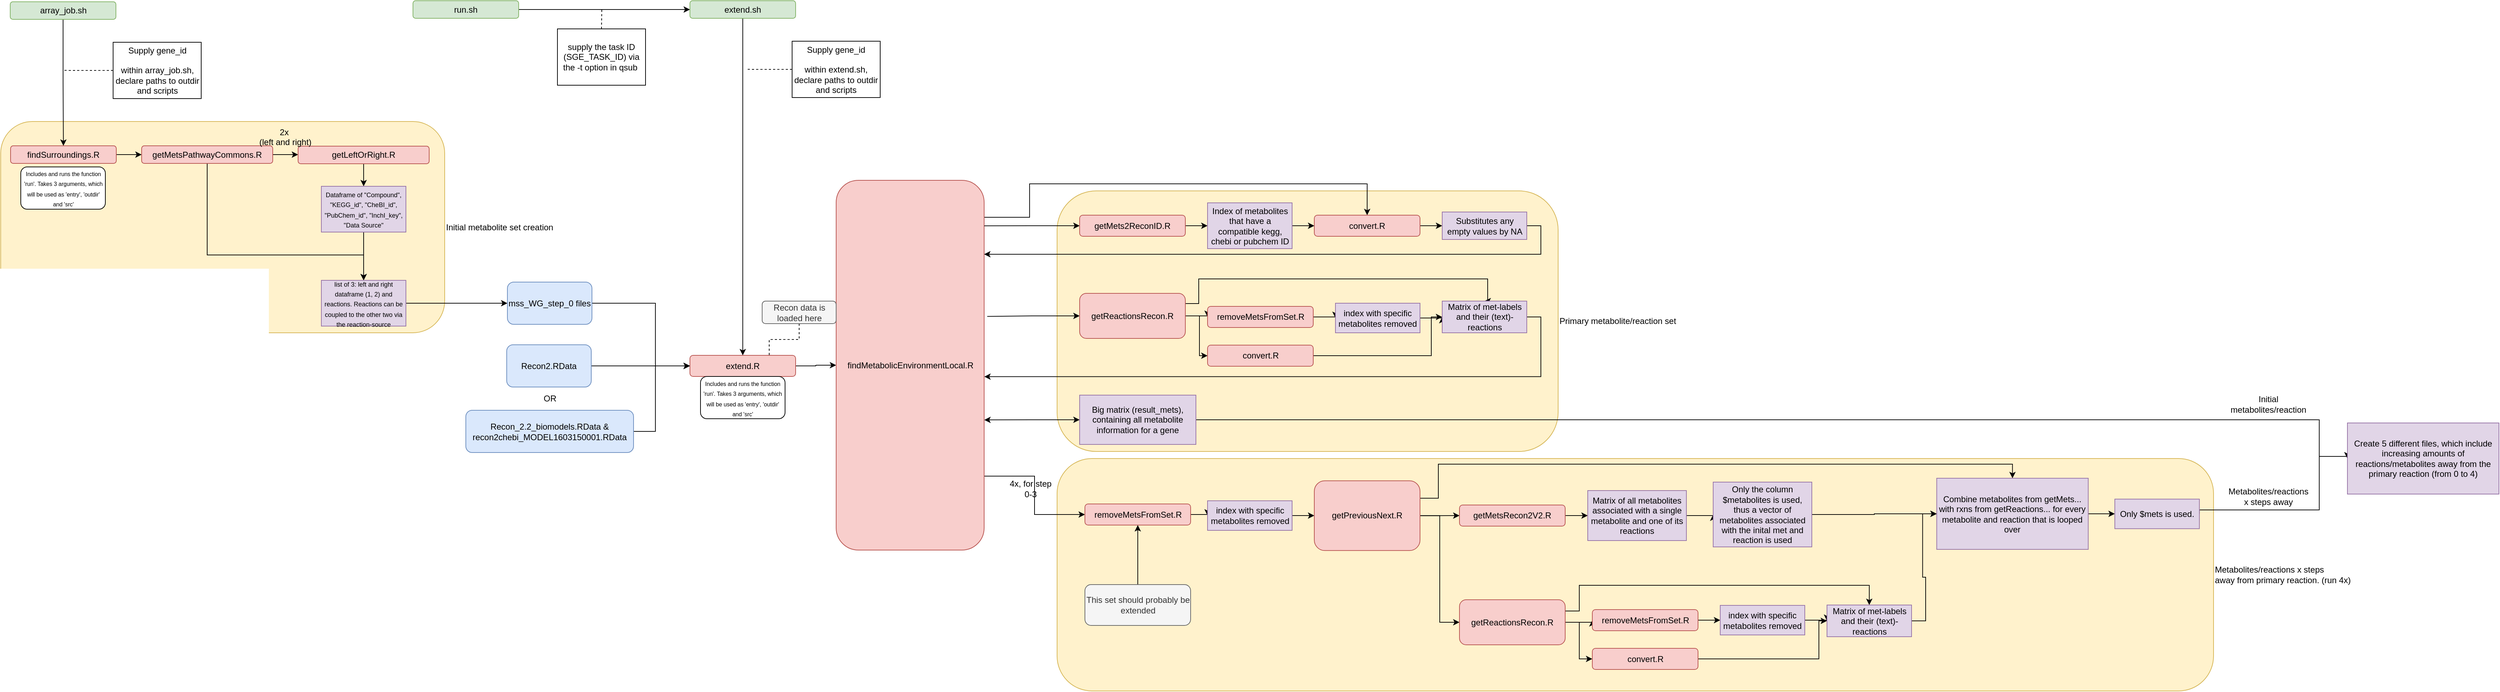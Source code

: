 <mxfile version="10.6.8" type="trello"><diagram id="IaRDJF1yj3RRMNd1Xtf_" name="Page-1"><mxGraphModel dx="284" dy="1691" grid="1" gridSize="10" guides="1" tooltips="1" connect="1" arrows="1" fold="1" page="1" pageScale="1" pageWidth="850" pageHeight="1100" math="0" shadow="0"><root><mxCell id="0"/><mxCell id="1" parent="0"/><mxCell id="CDLmoOdrT72FkZ5Ej5L1-101" value="Initial metabolite set creation" style="rounded=1;whiteSpace=wrap;html=1;fillColor=#fff2cc;strokeColor=#d6b656;align=left;labelPosition=right;verticalLabelPosition=middle;verticalAlign=middle;" parent="1" vertex="1"><mxGeometry x="1070" y="-908.5" width="630" height="300" as="geometry"/></mxCell><mxCell id="CDLmoOdrT72FkZ5Ej5L1-1" value="Metabolites/reactions x steps&amp;nbsp;&lt;br&gt;away from primary reaction. (run 4x)&lt;br&gt;" style="rounded=1;whiteSpace=wrap;html=1;fillColor=#fff2cc;strokeColor=#d6b656;align=left;labelPosition=right;verticalLabelPosition=middle;verticalAlign=middle;" parent="1" vertex="1"><mxGeometry x="2569" y="-430" width="1641" height="330" as="geometry"/></mxCell><mxCell id="CDLmoOdrT72FkZ5Ej5L1-2" value="Primary metabolite/reaction set" style="rounded=1;whiteSpace=wrap;html=1;fillColor=#fff2cc;strokeColor=#d6b656;align=left;labelPosition=right;verticalLabelPosition=middle;verticalAlign=middle;" parent="1" vertex="1"><mxGeometry x="2569" y="-810" width="711" height="370" as="geometry"/></mxCell><mxCell id="CDLmoOdrT72FkZ5Ej5L1-3" style="edgeStyle=orthogonalEdgeStyle;rounded=0;orthogonalLoop=1;jettySize=auto;html=1;exitX=1;exitY=0.5;exitDx=0;exitDy=0;entryX=0;entryY=0.5;entryDx=0;entryDy=0;startArrow=none;startFill=0;endArrow=classic;endFill=1;" parent="1" source="CDLmoOdrT72FkZ5Ej5L1-4" target="CDLmoOdrT72FkZ5Ej5L1-9" edge="1"><mxGeometry relative="1" as="geometry"/></mxCell><mxCell id="CDLmoOdrT72FkZ5Ej5L1-4" value="extend.R&lt;br&gt;" style="rounded=1;whiteSpace=wrap;html=1;fillColor=#f8cecc;strokeColor=#b85450;" parent="1" vertex="1"><mxGeometry x="2048" y="-576.5" width="150" height="30" as="geometry"/></mxCell><mxCell id="CDLmoOdrT72FkZ5Ej5L1-5" style="edgeStyle=orthogonalEdgeStyle;rounded=0;orthogonalLoop=1;jettySize=auto;html=1;exitX=1;exitY=0.5;exitDx=0;exitDy=0;entryX=0;entryY=0.5;entryDx=0;entryDy=0;startArrow=none;startFill=0;endArrow=classic;endFill=1;" parent="1" source="CDLmoOdrT72FkZ5Ej5L1-6" target="CDLmoOdrT72FkZ5Ej5L1-4" edge="1"><mxGeometry relative="1" as="geometry"><Array as="points"><mxPoint x="1999" y="-650"/><mxPoint x="1999" y="-561"/></Array></mxGeometry></mxCell><mxCell id="CDLmoOdrT72FkZ5Ej5L1-6" value="mss_WG_step_0 files" style="rounded=1;whiteSpace=wrap;html=1;fillColor=#dae8fc;strokeColor=#6c8ebf;" parent="1" vertex="1"><mxGeometry x="1789" y="-680.5" width="120" height="60" as="geometry"/></mxCell><mxCell id="CDLmoOdrT72FkZ5Ej5L1-7" style="edgeStyle=orthogonalEdgeStyle;rounded=0;orthogonalLoop=1;jettySize=auto;html=1;exitX=1;exitY=0.8;exitDx=0;exitDy=0;entryX=0;entryY=0.5;entryDx=0;entryDy=0;startArrow=none;startFill=0;endArrow=classic;endFill=1;" parent="1" source="CDLmoOdrT72FkZ5Ej5L1-9" target="CDLmoOdrT72FkZ5Ej5L1-44" edge="1"><mxGeometry relative="1" as="geometry"/></mxCell><mxCell id="CDLmoOdrT72FkZ5Ej5L1-8" style="edgeStyle=orthogonalEdgeStyle;rounded=0;orthogonalLoop=1;jettySize=auto;html=1;exitX=1;exitY=0.1;exitDx=0;exitDy=0;entryX=0.5;entryY=0;entryDx=0;entryDy=0;startArrow=none;startFill=0;endArrow=classic;endFill=1;" parent="1" source="CDLmoOdrT72FkZ5Ej5L1-9" target="CDLmoOdrT72FkZ5Ej5L1-17" edge="1"><mxGeometry relative="1" as="geometry"><Array as="points"><mxPoint x="2530" y="-773"/><mxPoint x="2530" y="-820"/><mxPoint x="3009" y="-820"/></Array></mxGeometry></mxCell><mxCell id="CDLmoOdrT72FkZ5Ej5L1-9" value="findMetabolicEnvironmentLocal.R&lt;br&gt;" style="rounded=1;whiteSpace=wrap;html=1;fillColor=#f8cecc;strokeColor=#b85450;points=[[0.25,0],[0.5,0],[0.75,0],[0,0.25],[0,0.5],[0,0.75],[0.25,1],[0.5,1],[0.75,1],[1,0.1],[1,0.2],[1,0.3],[1,0.4],[1,0.5],[1,0.6],[1,0.7],[1,0.8],[1,0.9]]" parent="1" vertex="1"><mxGeometry x="2255.5" y="-825" width="210" height="525" as="geometry"/></mxCell><mxCell id="CDLmoOdrT72FkZ5Ej5L1-10" value="&lt;font style=&quot;font-size: 8px&quot;&gt;Includes and runs the function 'run'. Takes 3 arguments, which will be used as 'entry', 'outdir' and 'src'&lt;/font&gt;" style="rounded=1;whiteSpace=wrap;html=1;" parent="1" vertex="1"><mxGeometry x="2063" y="-546.5" width="120" height="60" as="geometry"/></mxCell><mxCell id="CDLmoOdrT72FkZ5Ej5L1-11" style="edgeStyle=orthogonalEdgeStyle;rounded=0;orthogonalLoop=1;jettySize=auto;html=1;exitX=1;exitY=0.5;exitDx=0;exitDy=0;entryX=0;entryY=0.5;entryDx=0;entryDy=0;startArrow=none;startFill=0;endArrow=classic;endFill=1;" parent="1" source="CDLmoOdrT72FkZ5Ej5L1-12" target="CDLmoOdrT72FkZ5Ej5L1-4" edge="1"><mxGeometry relative="1" as="geometry"/></mxCell><mxCell id="CDLmoOdrT72FkZ5Ej5L1-12" value="Recon2.RData" style="rounded=1;whiteSpace=wrap;html=1;fillColor=#dae8fc;strokeColor=#6c8ebf;" parent="1" vertex="1"><mxGeometry x="1788" y="-591.5" width="120" height="60" as="geometry"/></mxCell><mxCell id="CDLmoOdrT72FkZ5Ej5L1-13" style="edgeStyle=orthogonalEdgeStyle;rounded=0;orthogonalLoop=1;jettySize=auto;html=1;exitX=1;exitY=0.5;exitDx=0;exitDy=0;entryX=0;entryY=0.5;entryDx=0;entryDy=0;startArrow=none;startFill=0;endArrow=classic;endFill=1;" parent="1" source="CDLmoOdrT72FkZ5Ej5L1-14" target="CDLmoOdrT72FkZ5Ej5L1-4" edge="1"><mxGeometry relative="1" as="geometry"><Array as="points"><mxPoint x="1999" y="-468"/><mxPoint x="1999" y="-561"/></Array></mxGeometry></mxCell><mxCell id="CDLmoOdrT72FkZ5Ej5L1-14" value="Recon_2.2_biomodels.RData &amp;amp; recon2chebi_MODEL1603150001.RData" style="rounded=1;whiteSpace=wrap;html=1;fillColor=#dae8fc;strokeColor=#6c8ebf;" parent="1" vertex="1"><mxGeometry x="1730" y="-498.5" width="238" height="60" as="geometry"/></mxCell><mxCell id="CDLmoOdrT72FkZ5Ej5L1-15" value="OR" style="text;html=1;resizable=0;points=[];autosize=1;align=center;verticalAlign=top;spacingTop=-4;" parent="1" vertex="1"><mxGeometry x="1834" y="-525" width="30" height="20" as="geometry"/></mxCell><mxCell id="CDLmoOdrT72FkZ5Ej5L1-16" style="edgeStyle=orthogonalEdgeStyle;rounded=0;orthogonalLoop=1;jettySize=auto;html=1;exitX=1;exitY=0.5;exitDx=0;exitDy=0;entryX=0;entryY=0.5;entryDx=0;entryDy=0;startArrow=none;startFill=0;endArrow=classic;endFill=1;" parent="1" source="CDLmoOdrT72FkZ5Ej5L1-17" target="CDLmoOdrT72FkZ5Ej5L1-35" edge="1"><mxGeometry relative="1" as="geometry"/></mxCell><mxCell id="CDLmoOdrT72FkZ5Ej5L1-17" value="convert.R&lt;br&gt;" style="rounded=1;whiteSpace=wrap;html=1;fillColor=#f8cecc;strokeColor=#b85450;" parent="1" vertex="1"><mxGeometry x="2934" y="-775.5" width="150" height="30" as="geometry"/></mxCell><mxCell id="CDLmoOdrT72FkZ5Ej5L1-18" style="edgeStyle=orthogonalEdgeStyle;rounded=0;orthogonalLoop=1;jettySize=auto;html=1;exitX=1;exitY=0.5;exitDx=0;exitDy=0;entryX=0;entryY=0.5;entryDx=0;entryDy=0;" parent="1" source="CDLmoOdrT72FkZ5Ej5L1-20" target="CDLmoOdrT72FkZ5Ej5L1-33" edge="1"><mxGeometry relative="1" as="geometry"/></mxCell><mxCell id="CDLmoOdrT72FkZ5Ej5L1-19" style="edgeStyle=orthogonalEdgeStyle;rounded=0;orthogonalLoop=1;jettySize=auto;html=1;exitX=0;exitY=0.5;exitDx=0;exitDy=0;entryX=1.001;entryY=0.123;entryDx=0;entryDy=0;entryPerimeter=0;startArrow=classic;startFill=1;endArrow=none;endFill=0;" parent="1" source="CDLmoOdrT72FkZ5Ej5L1-20" target="CDLmoOdrT72FkZ5Ej5L1-9" edge="1"><mxGeometry relative="1" as="geometry"/></mxCell><mxCell id="CDLmoOdrT72FkZ5Ej5L1-20" value="&lt;span&gt;getMets2ReconID.R&lt;/span&gt;&lt;br&gt;" style="rounded=1;whiteSpace=wrap;html=1;fillColor=#f8cecc;strokeColor=#b85450;" parent="1" vertex="1"><mxGeometry x="2601" y="-775.5" width="150" height="30" as="geometry"/></mxCell><mxCell id="CDLmoOdrT72FkZ5Ej5L1-21" style="edgeStyle=orthogonalEdgeStyle;rounded=0;orthogonalLoop=1;jettySize=auto;html=1;exitX=0;exitY=0.5;exitDx=0;exitDy=0;entryX=1.021;entryY=0.368;entryDx=0;entryDy=0;entryPerimeter=0;startArrow=classic;startFill=1;endArrow=none;endFill=0;" parent="1" source="CDLmoOdrT72FkZ5Ej5L1-25" target="CDLmoOdrT72FkZ5Ej5L1-9" edge="1"><mxGeometry relative="1" as="geometry"/></mxCell><mxCell id="CDLmoOdrT72FkZ5Ej5L1-22" style="edgeStyle=orthogonalEdgeStyle;rounded=0;orthogonalLoop=1;jettySize=auto;html=1;exitX=1;exitY=0.5;exitDx=0;exitDy=0;entryX=0;entryY=0.5;entryDx=0;entryDy=0;startArrow=none;startFill=0;endArrow=classic;endFill=1;" parent="1" source="CDLmoOdrT72FkZ5Ej5L1-25" target="CDLmoOdrT72FkZ5Ej5L1-29" edge="1"><mxGeometry relative="1" as="geometry"/></mxCell><mxCell id="CDLmoOdrT72FkZ5Ej5L1-24" style="edgeStyle=orthogonalEdgeStyle;rounded=0;orthogonalLoop=1;jettySize=auto;html=1;exitX=1;exitY=0.25;exitDx=0;exitDy=0;entryX=0.5;entryY=0;entryDx=0;entryDy=0;startArrow=none;startFill=0;endArrow=classic;endFill=1;" parent="1" source="CDLmoOdrT72FkZ5Ej5L1-25" target="CDLmoOdrT72FkZ5Ej5L1-39" edge="1"><mxGeometry relative="1" as="geometry"><Array as="points"><mxPoint x="2751" y="-650"/><mxPoint x="2770" y="-650"/><mxPoint x="2770" y="-685"/><mxPoint x="3180" y="-685"/><mxPoint x="3180" y="-654"/></Array></mxGeometry></mxCell><mxCell id="dNiNfRR6tnX2O532-NWA-3" style="edgeStyle=orthogonalEdgeStyle;rounded=0;orthogonalLoop=1;jettySize=auto;html=1;exitX=1;exitY=0.5;exitDx=0;exitDy=0;entryX=0;entryY=0.5;entryDx=0;entryDy=0;" parent="1" source="CDLmoOdrT72FkZ5Ej5L1-25" target="CDLmoOdrT72FkZ5Ej5L1-37" edge="1"><mxGeometry relative="1" as="geometry"><Array as="points"><mxPoint x="2771" y="-632"/><mxPoint x="2771" y="-576"/></Array></mxGeometry></mxCell><mxCell id="CDLmoOdrT72FkZ5Ej5L1-25" value="&lt;span&gt;getReactionsRecon.R&lt;/span&gt;&lt;br&gt;" style="rounded=1;whiteSpace=wrap;html=1;fillColor=#f8cecc;strokeColor=#b85450;" parent="1" vertex="1"><mxGeometry x="2601" y="-664.5" width="150" height="64" as="geometry"/></mxCell><mxCell id="pwnVpcFaouO5xUzqB3ty-6" style="edgeStyle=orthogonalEdgeStyle;rounded=0;orthogonalLoop=1;jettySize=auto;html=1;exitX=0.5;exitY=1;exitDx=0;exitDy=0;entryX=0.75;entryY=0;entryDx=0;entryDy=0;dashed=1;endArrow=none;endFill=0;" parent="1" source="CDLmoOdrT72FkZ5Ej5L1-27" target="CDLmoOdrT72FkZ5Ej5L1-4" edge="1"><mxGeometry relative="1" as="geometry"/></mxCell><mxCell id="CDLmoOdrT72FkZ5Ej5L1-27" value="Recon data is loaded here" style="rounded=1;whiteSpace=wrap;html=1;fillColor=#f5f5f5;strokeColor=#666666;fontColor=#333333;" parent="1" vertex="1"><mxGeometry x="2150.5" y="-653.5" width="105" height="32" as="geometry"/></mxCell><mxCell id="CDLmoOdrT72FkZ5Ej5L1-28" style="edgeStyle=orthogonalEdgeStyle;rounded=0;orthogonalLoop=1;jettySize=auto;html=1;exitX=1;exitY=0.5;exitDx=0;exitDy=0;entryX=0;entryY=0.5;entryDx=0;entryDy=0;endArrow=classic;endFill=1;" parent="1" source="CDLmoOdrT72FkZ5Ej5L1-29" target="CDLmoOdrT72FkZ5Ej5L1-31" edge="1"><mxGeometry relative="1" as="geometry"/></mxCell><mxCell id="CDLmoOdrT72FkZ5Ej5L1-29" value="removeMetsFromSet.R&lt;br&gt;" style="rounded=1;whiteSpace=wrap;html=1;fillColor=#f8cecc;strokeColor=#b85450;" parent="1" vertex="1"><mxGeometry x="2782.5" y="-646" width="150" height="30" as="geometry"/></mxCell><mxCell id="CDLmoOdrT72FkZ5Ej5L1-30" style="edgeStyle=orthogonalEdgeStyle;rounded=0;orthogonalLoop=1;jettySize=auto;html=1;exitX=1;exitY=0.5;exitDx=0;exitDy=0;entryX=0;entryY=0.5;entryDx=0;entryDy=0;startArrow=none;startFill=0;endArrow=classic;endFill=1;" parent="1" source="CDLmoOdrT72FkZ5Ej5L1-31" target="CDLmoOdrT72FkZ5Ej5L1-39" edge="1"><mxGeometry relative="1" as="geometry"/></mxCell><mxCell id="CDLmoOdrT72FkZ5Ej5L1-31" value="index with specific metabolites removed" style="rounded=0;whiteSpace=wrap;html=1;fillColor=#e1d5e7;strokeColor=#9673a6;" parent="1" vertex="1"><mxGeometry x="2964" y="-650.5" width="120" height="42" as="geometry"/></mxCell><mxCell id="CDLmoOdrT72FkZ5Ej5L1-32" style="edgeStyle=orthogonalEdgeStyle;rounded=0;orthogonalLoop=1;jettySize=auto;html=1;exitX=1;exitY=0.5;exitDx=0;exitDy=0;entryX=0;entryY=0.5;entryDx=0;entryDy=0;" parent="1" source="CDLmoOdrT72FkZ5Ej5L1-33" target="CDLmoOdrT72FkZ5Ej5L1-17" edge="1"><mxGeometry relative="1" as="geometry"/></mxCell><mxCell id="CDLmoOdrT72FkZ5Ej5L1-33" value="Index of metabolites that have a compatible kegg, chebi or pubchem ID" style="rounded=0;whiteSpace=wrap;html=1;fillColor=#e1d5e7;strokeColor=#9673a6;" parent="1" vertex="1"><mxGeometry x="2782.5" y="-793" width="120" height="65" as="geometry"/></mxCell><mxCell id="CDLmoOdrT72FkZ5Ej5L1-34" style="edgeStyle=orthogonalEdgeStyle;rounded=0;orthogonalLoop=1;jettySize=auto;html=1;exitX=1;exitY=0.5;exitDx=0;exitDy=0;entryX=1;entryY=0.2;entryDx=0;entryDy=0;startArrow=none;startFill=0;endArrow=classic;endFill=1;" parent="1" source="CDLmoOdrT72FkZ5Ej5L1-35" target="CDLmoOdrT72FkZ5Ej5L1-9" edge="1"><mxGeometry relative="1" as="geometry"/></mxCell><mxCell id="CDLmoOdrT72FkZ5Ej5L1-35" value="Substitutes any empty values by NA" style="rounded=0;whiteSpace=wrap;html=1;fillColor=#e1d5e7;strokeColor=#9673a6;" parent="1" vertex="1"><mxGeometry x="3115.5" y="-780" width="120" height="39" as="geometry"/></mxCell><mxCell id="CDLmoOdrT72FkZ5Ej5L1-36" style="edgeStyle=orthogonalEdgeStyle;rounded=0;orthogonalLoop=1;jettySize=auto;html=1;exitX=1;exitY=0.5;exitDx=0;exitDy=0;entryX=0;entryY=0.5;entryDx=0;entryDy=0;startArrow=none;startFill=0;endArrow=classic;endFill=1;" parent="1" source="CDLmoOdrT72FkZ5Ej5L1-37" target="CDLmoOdrT72FkZ5Ej5L1-39" edge="1"><mxGeometry relative="1" as="geometry"><Array as="points"><mxPoint x="3100" y="-576"/><mxPoint x="3100" y="-631"/></Array></mxGeometry></mxCell><mxCell id="CDLmoOdrT72FkZ5Ej5L1-37" value="convert.R&lt;br&gt;" style="rounded=1;whiteSpace=wrap;html=1;fillColor=#f8cecc;strokeColor=#b85450;" parent="1" vertex="1"><mxGeometry x="2782.5" y="-591" width="150" height="30" as="geometry"/></mxCell><mxCell id="CDLmoOdrT72FkZ5Ej5L1-38" style="edgeStyle=orthogonalEdgeStyle;rounded=0;orthogonalLoop=1;jettySize=auto;html=1;exitX=1;exitY=0.5;exitDx=0;exitDy=0;entryX=1.001;entryY=0.531;entryDx=0;entryDy=0;entryPerimeter=0;startArrow=none;startFill=0;endArrow=classic;endFill=1;" parent="1" source="CDLmoOdrT72FkZ5Ej5L1-39" target="CDLmoOdrT72FkZ5Ej5L1-9" edge="1"><mxGeometry relative="1" as="geometry"/></mxCell><mxCell id="CDLmoOdrT72FkZ5Ej5L1-39" value="Matrix of met-labels and their (text)-reactions&lt;br&gt;" style="rounded=0;whiteSpace=wrap;html=1;fillColor=#e1d5e7;strokeColor=#9673a6;" parent="1" vertex="1"><mxGeometry x="3115.5" y="-653.5" width="120" height="45" as="geometry"/></mxCell><mxCell id="CDLmoOdrT72FkZ5Ej5L1-40" style="edgeStyle=orthogonalEdgeStyle;rounded=0;orthogonalLoop=1;jettySize=auto;html=1;exitX=0;exitY=0.5;exitDx=0;exitDy=0;entryX=1.001;entryY=0.648;entryDx=0;entryDy=0;entryPerimeter=0;startArrow=classic;startFill=1;endArrow=classic;endFill=1;" parent="1" source="CDLmoOdrT72FkZ5Ej5L1-42" target="CDLmoOdrT72FkZ5Ej5L1-9" edge="1"><mxGeometry relative="1" as="geometry"/></mxCell><mxCell id="CDLmoOdrT72FkZ5Ej5L1-41" style="edgeStyle=orthogonalEdgeStyle;rounded=0;orthogonalLoop=1;jettySize=auto;html=1;exitX=1;exitY=0.5;exitDx=0;exitDy=0;entryX=0;entryY=0.5;entryDx=0;entryDy=0;startArrow=none;startFill=0;endArrow=classic;endFill=1;" parent="1" source="CDLmoOdrT72FkZ5Ej5L1-42" target="CDLmoOdrT72FkZ5Ej5L1-77" edge="1"><mxGeometry relative="1" as="geometry"><Array as="points"><mxPoint x="4360" y="-485"/><mxPoint x="4360" y="-433"/></Array></mxGeometry></mxCell><mxCell id="CDLmoOdrT72FkZ5Ej5L1-42" value="Big matrix (result_mets), containing all metabolite information for a gene" style="rounded=0;whiteSpace=wrap;html=1;fillColor=#e1d5e7;strokeColor=#9673a6;" parent="1" vertex="1"><mxGeometry x="2601" y="-520" width="165" height="70" as="geometry"/></mxCell><mxCell id="CDLmoOdrT72FkZ5Ej5L1-43" style="edgeStyle=orthogonalEdgeStyle;rounded=0;orthogonalLoop=1;jettySize=auto;html=1;exitX=1;exitY=0.5;exitDx=0;exitDy=0;entryX=0;entryY=0.5;entryDx=0;entryDy=0;startArrow=none;startFill=0;endArrow=classic;endFill=1;" parent="1" source="CDLmoOdrT72FkZ5Ej5L1-44" target="CDLmoOdrT72FkZ5Ej5L1-46" edge="1"><mxGeometry relative="1" as="geometry"/></mxCell><mxCell id="CDLmoOdrT72FkZ5Ej5L1-44" value="removeMetsFromSet.R&lt;br&gt;" style="rounded=1;whiteSpace=wrap;html=1;fillColor=#f8cecc;strokeColor=#b85450;" parent="1" vertex="1"><mxGeometry x="2608.5" y="-365.5" width="150" height="30" as="geometry"/></mxCell><mxCell id="CDLmoOdrT72FkZ5Ej5L1-45" style="edgeStyle=orthogonalEdgeStyle;rounded=0;orthogonalLoop=1;jettySize=auto;html=1;exitX=1;exitY=0.5;exitDx=0;exitDy=0;entryX=0;entryY=0.5;entryDx=0;entryDy=0;startArrow=none;startFill=0;endArrow=classic;endFill=1;" parent="1" source="CDLmoOdrT72FkZ5Ej5L1-46" target="CDLmoOdrT72FkZ5Ej5L1-50" edge="1"><mxGeometry relative="1" as="geometry"/></mxCell><mxCell id="CDLmoOdrT72FkZ5Ej5L1-46" value="index with specific metabolites removed" style="rounded=0;whiteSpace=wrap;html=1;fillColor=#e1d5e7;strokeColor=#9673a6;" parent="1" vertex="1"><mxGeometry x="2782.5" y="-370" width="120" height="42" as="geometry"/></mxCell><mxCell id="CDLmoOdrT72FkZ5Ej5L1-47" style="edgeStyle=orthogonalEdgeStyle;rounded=0;orthogonalLoop=1;jettySize=auto;html=1;exitX=1;exitY=0.5;exitDx=0;exitDy=0;entryX=0;entryY=0.5;entryDx=0;entryDy=0;startArrow=none;startFill=0;endArrow=classic;endFill=1;" parent="1" source="CDLmoOdrT72FkZ5Ej5L1-50" target="CDLmoOdrT72FkZ5Ej5L1-68" edge="1"><mxGeometry relative="1" as="geometry"/></mxCell><mxCell id="CDLmoOdrT72FkZ5Ej5L1-48" style="edgeStyle=orthogonalEdgeStyle;rounded=0;orthogonalLoop=1;jettySize=auto;html=1;exitX=1;exitY=0.5;exitDx=0;exitDy=0;entryX=0;entryY=0.5;entryDx=0;entryDy=0;startArrow=none;startFill=0;endArrow=classic;endFill=1;" parent="1" source="CDLmoOdrT72FkZ5Ej5L1-50" target="CDLmoOdrT72FkZ5Ej5L1-55" edge="1"><mxGeometry relative="1" as="geometry"/></mxCell><mxCell id="CDLmoOdrT72FkZ5Ej5L1-49" style="edgeStyle=orthogonalEdgeStyle;rounded=0;orthogonalLoop=1;jettySize=auto;html=1;exitX=1;exitY=0.25;exitDx=0;exitDy=0;entryX=0.5;entryY=0;entryDx=0;entryDy=0;startArrow=none;startFill=0;endArrow=classic;endFill=1;" parent="1" source="CDLmoOdrT72FkZ5Ej5L1-50" target="CDLmoOdrT72FkZ5Ej5L1-61" edge="1"><mxGeometry relative="1" as="geometry"><Array as="points"><mxPoint x="3110" y="-374"/><mxPoint x="3110" y="-422"/><mxPoint x="3924" y="-422"/></Array></mxGeometry></mxCell><mxCell id="CDLmoOdrT72FkZ5Ej5L1-50" value="getPreviousNext.R&lt;br&gt;" style="rounded=1;whiteSpace=wrap;html=1;fillColor=#f8cecc;strokeColor=#b85450;" parent="1" vertex="1"><mxGeometry x="2934" y="-398.357" width="150" height="99" as="geometry"/></mxCell><mxCell id="CDLmoOdrT72FkZ5Ej5L1-51" style="edgeStyle=orthogonalEdgeStyle;rounded=0;orthogonalLoop=1;jettySize=auto;html=1;exitX=1;exitY=0.5;exitDx=0;exitDy=0;entryX=0;entryY=0.5;entryDx=0;entryDy=0;startArrow=none;startFill=0;endArrow=classic;endFill=1;" parent="1" source="CDLmoOdrT72FkZ5Ej5L1-52" target="CDLmoOdrT72FkZ5Ej5L1-77" edge="1"><mxGeometry relative="1" as="geometry"><Array as="points"><mxPoint x="4190" y="-357"/><mxPoint x="4360" y="-357"/><mxPoint x="4360" y="-433"/></Array></mxGeometry></mxCell><mxCell id="CDLmoOdrT72FkZ5Ej5L1-52" value="Only $mets is used." style="rounded=0;whiteSpace=wrap;html=1;fillColor=#e1d5e7;strokeColor=#9673a6;" parent="1" vertex="1"><mxGeometry x="4069.929" y="-372.357" width="120" height="42" as="geometry"/></mxCell><mxCell id="CDLmoOdrT72FkZ5Ej5L1-53" value="4x, for step 0-3" style="text;html=1;strokeColor=none;fillColor=none;align=center;verticalAlign=middle;whiteSpace=wrap;rounded=0;" parent="1" vertex="1"><mxGeometry x="2494" y="-404" width="75" height="34" as="geometry"/></mxCell><mxCell id="CDLmoOdrT72FkZ5Ej5L1-54" style="edgeStyle=orthogonalEdgeStyle;rounded=0;orthogonalLoop=1;jettySize=auto;html=1;exitX=1;exitY=0.5;exitDx=0;exitDy=0;entryX=0;entryY=0.5;entryDx=0;entryDy=0;startArrow=none;startFill=0;endArrow=classic;endFill=1;" parent="1" source="CDLmoOdrT72FkZ5Ej5L1-55" target="CDLmoOdrT72FkZ5Ej5L1-57" edge="1"><mxGeometry relative="1" as="geometry"/></mxCell><mxCell id="CDLmoOdrT72FkZ5Ej5L1-55" value="getMetsRecon2V2.R&lt;br&gt;" style="rounded=1;whiteSpace=wrap;html=1;fillColor=#f8cecc;strokeColor=#b85450;" parent="1" vertex="1"><mxGeometry x="3140" y="-364" width="150" height="30" as="geometry"/></mxCell><mxCell id="CDLmoOdrT72FkZ5Ej5L1-56" style="edgeStyle=orthogonalEdgeStyle;rounded=0;orthogonalLoop=1;jettySize=auto;html=1;exitX=1;exitY=0.5;exitDx=0;exitDy=0;entryX=0;entryY=0.5;entryDx=0;entryDy=0;startArrow=none;startFill=0;endArrow=classic;endFill=1;" parent="1" source="CDLmoOdrT72FkZ5Ej5L1-57" target="CDLmoOdrT72FkZ5Ej5L1-59" edge="1"><mxGeometry relative="1" as="geometry"/></mxCell><mxCell id="CDLmoOdrT72FkZ5Ej5L1-57" value="Matrix of all metabolites associated with a single metabolite and one of its reactions&lt;br&gt;" style="rounded=0;whiteSpace=wrap;html=1;fillColor=#e1d5e7;strokeColor=#9673a6;" parent="1" vertex="1"><mxGeometry x="3322" y="-384.5" width="140" height="71" as="geometry"/></mxCell><mxCell id="CDLmoOdrT72FkZ5Ej5L1-58" style="edgeStyle=orthogonalEdgeStyle;rounded=0;orthogonalLoop=1;jettySize=auto;html=1;exitX=1;exitY=0.5;exitDx=0;exitDy=0;entryX=0;entryY=0.5;entryDx=0;entryDy=0;startArrow=none;startFill=0;endArrow=classic;endFill=1;" parent="1" source="CDLmoOdrT72FkZ5Ej5L1-59" target="CDLmoOdrT72FkZ5Ej5L1-61" edge="1"><mxGeometry relative="1" as="geometry"/></mxCell><mxCell id="CDLmoOdrT72FkZ5Ej5L1-59" value="Only the column $metabolites is used, thus a vector of metabolites associated with the inital met and reaction is used" style="rounded=0;whiteSpace=wrap;html=1;fillColor=#e1d5e7;strokeColor=#9673a6;" parent="1" vertex="1"><mxGeometry x="3500" y="-396.5" width="140" height="92" as="geometry"/></mxCell><mxCell id="CDLmoOdrT72FkZ5Ej5L1-60" style="edgeStyle=orthogonalEdgeStyle;rounded=0;orthogonalLoop=1;jettySize=auto;html=1;exitX=1;exitY=0.5;exitDx=0;exitDy=0;entryX=0;entryY=0.5;entryDx=0;entryDy=0;startArrow=none;startFill=0;endArrow=classic;endFill=1;" parent="1" source="CDLmoOdrT72FkZ5Ej5L1-61" target="CDLmoOdrT72FkZ5Ej5L1-52" edge="1"><mxGeometry relative="1" as="geometry"/></mxCell><mxCell id="CDLmoOdrT72FkZ5Ej5L1-61" value="Combine metabolites from getMets... with rxns from getReactions... for every metabolite and reaction that is looped over" style="rounded=0;whiteSpace=wrap;html=1;fillColor=#e1d5e7;strokeColor=#9673a6;" parent="1" vertex="1"><mxGeometry x="3817.214" y="-402" width="215" height="101" as="geometry"/></mxCell><mxCell id="CDLmoOdrT72FkZ5Ej5L1-62" style="edgeStyle=orthogonalEdgeStyle;rounded=0;orthogonalLoop=1;jettySize=auto;html=1;exitX=0.5;exitY=0;exitDx=0;exitDy=0;entryX=0.5;entryY=1;entryDx=0;entryDy=0;startArrow=none;startFill=0;endArrow=classic;endFill=1;" parent="1" source="CDLmoOdrT72FkZ5Ej5L1-63" target="CDLmoOdrT72FkZ5Ej5L1-44" edge="1"><mxGeometry relative="1" as="geometry"/></mxCell><mxCell id="CDLmoOdrT72FkZ5Ej5L1-63" value="This set should probably be extended&lt;br&gt;" style="rounded=1;whiteSpace=wrap;html=1;fillColor=#f5f5f5;strokeColor=#666666;fontColor=#333333;" parent="1" vertex="1"><mxGeometry x="2608.5" y="-251" width="150" height="58" as="geometry"/></mxCell><mxCell id="CDLmoOdrT72FkZ5Ej5L1-64" value="Metabolites/reactions x steps away" style="text;html=1;strokeColor=none;fillColor=none;align=center;verticalAlign=middle;whiteSpace=wrap;rounded=0;" parent="1" vertex="1"><mxGeometry x="4227.5" y="-396" width="120" height="40" as="geometry"/></mxCell><mxCell id="CDLmoOdrT72FkZ5Ej5L1-65" style="edgeStyle=orthogonalEdgeStyle;rounded=0;orthogonalLoop=1;jettySize=auto;html=1;exitX=1;exitY=0.5;exitDx=0;exitDy=0;entryX=0;entryY=0.5;entryDx=0;entryDy=0;startArrow=none;startFill=0;endArrow=classic;endFill=1;" parent="1" source="CDLmoOdrT72FkZ5Ej5L1-68" target="CDLmoOdrT72FkZ5Ej5L1-70" edge="1"><mxGeometry relative="1" as="geometry"/></mxCell><mxCell id="CDLmoOdrT72FkZ5Ej5L1-66" style="edgeStyle=orthogonalEdgeStyle;rounded=0;orthogonalLoop=1;jettySize=auto;html=1;exitX=1;exitY=0.5;exitDx=0;exitDy=0;entryX=0;entryY=0.5;entryDx=0;entryDy=0;startArrow=none;startFill=0;endArrow=classic;endFill=1;" parent="1" source="CDLmoOdrT72FkZ5Ej5L1-68" target="CDLmoOdrT72FkZ5Ej5L1-74" edge="1"><mxGeometry relative="1" as="geometry"/></mxCell><mxCell id="CDLmoOdrT72FkZ5Ej5L1-67" style="edgeStyle=orthogonalEdgeStyle;rounded=0;orthogonalLoop=1;jettySize=auto;html=1;exitX=1;exitY=0.25;exitDx=0;exitDy=0;entryX=0.5;entryY=0;entryDx=0;entryDy=0;startArrow=none;startFill=0;endArrow=classic;endFill=1;" parent="1" source="CDLmoOdrT72FkZ5Ej5L1-68" target="CDLmoOdrT72FkZ5Ej5L1-76" edge="1"><mxGeometry relative="1" as="geometry"><Array as="points"><mxPoint x="3310" y="-214"/><mxPoint x="3310" y="-250"/><mxPoint x="3722" y="-250"/></Array></mxGeometry></mxCell><mxCell id="CDLmoOdrT72FkZ5Ej5L1-68" value="&lt;span&gt;getReactionsRecon.R&lt;/span&gt;&lt;br&gt;" style="rounded=1;whiteSpace=wrap;html=1;fillColor=#f8cecc;strokeColor=#b85450;" parent="1" vertex="1"><mxGeometry x="3140" y="-229.5" width="150" height="64" as="geometry"/></mxCell><mxCell id="CDLmoOdrT72FkZ5Ej5L1-69" style="edgeStyle=orthogonalEdgeStyle;rounded=0;orthogonalLoop=1;jettySize=auto;html=1;exitX=1;exitY=0.5;exitDx=0;exitDy=0;entryX=0;entryY=0.5;entryDx=0;entryDy=0;endArrow=classic;endFill=1;" parent="1" source="CDLmoOdrT72FkZ5Ej5L1-70" target="CDLmoOdrT72FkZ5Ej5L1-72" edge="1"><mxGeometry relative="1" as="geometry"/></mxCell><mxCell id="CDLmoOdrT72FkZ5Ej5L1-70" value="removeMetsFromSet.R&lt;br&gt;" style="rounded=1;whiteSpace=wrap;html=1;fillColor=#f8cecc;strokeColor=#b85450;" parent="1" vertex="1"><mxGeometry x="3328.5" y="-215.5" width="150" height="30" as="geometry"/></mxCell><mxCell id="CDLmoOdrT72FkZ5Ej5L1-71" style="edgeStyle=orthogonalEdgeStyle;rounded=0;orthogonalLoop=1;jettySize=auto;html=1;exitX=1;exitY=0.5;exitDx=0;exitDy=0;entryX=0;entryY=0.5;entryDx=0;entryDy=0;startArrow=none;startFill=0;endArrow=classic;endFill=1;" parent="1" source="CDLmoOdrT72FkZ5Ej5L1-72" target="CDLmoOdrT72FkZ5Ej5L1-76" edge="1"><mxGeometry relative="1" as="geometry"/></mxCell><mxCell id="CDLmoOdrT72FkZ5Ej5L1-72" value="index with specific metabolites removed" style="rounded=0;whiteSpace=wrap;html=1;fillColor=#e1d5e7;strokeColor=#9673a6;" parent="1" vertex="1"><mxGeometry x="3510" y="-221.5" width="120" height="42" as="geometry"/></mxCell><mxCell id="CDLmoOdrT72FkZ5Ej5L1-73" style="edgeStyle=orthogonalEdgeStyle;rounded=0;orthogonalLoop=1;jettySize=auto;html=1;exitX=1;exitY=0.5;exitDx=0;exitDy=0;entryX=0;entryY=0.5;entryDx=0;entryDy=0;startArrow=none;startFill=0;endArrow=classic;endFill=1;" parent="1" source="CDLmoOdrT72FkZ5Ej5L1-74" target="CDLmoOdrT72FkZ5Ej5L1-76" edge="1"><mxGeometry relative="1" as="geometry"><Array as="points"><mxPoint x="3650" y="-146"/><mxPoint x="3650" y="-200"/></Array></mxGeometry></mxCell><mxCell id="CDLmoOdrT72FkZ5Ej5L1-74" value="convert.R&lt;br&gt;" style="rounded=1;whiteSpace=wrap;html=1;fillColor=#f8cecc;strokeColor=#b85450;" parent="1" vertex="1"><mxGeometry x="3328.5" y="-160.5" width="150" height="30" as="geometry"/></mxCell><mxCell id="CDLmoOdrT72FkZ5Ej5L1-75" style="edgeStyle=orthogonalEdgeStyle;rounded=0;orthogonalLoop=1;jettySize=auto;html=1;exitX=1;exitY=0.5;exitDx=0;exitDy=0;entryX=0;entryY=0.5;entryDx=0;entryDy=0;startArrow=none;startFill=0;endArrow=classic;endFill=1;" parent="1" source="CDLmoOdrT72FkZ5Ej5L1-76" target="CDLmoOdrT72FkZ5Ej5L1-61" edge="1"><mxGeometry relative="1" as="geometry"/></mxCell><mxCell id="CDLmoOdrT72FkZ5Ej5L1-76" value="Matrix of met-labels and their (text)-reactions&lt;br&gt;" style="rounded=0;whiteSpace=wrap;html=1;fillColor=#e1d5e7;strokeColor=#9673a6;" parent="1" vertex="1"><mxGeometry x="3661.5" y="-222" width="120" height="45" as="geometry"/></mxCell><mxCell id="CDLmoOdrT72FkZ5Ej5L1-77" value="Create 5 different files, which include increasing amounts of reactions/metabolites away from the primary reaction (from 0 to 4)" style="rounded=0;whiteSpace=wrap;html=1;fillColor=#e1d5e7;strokeColor=#9673a6;" parent="1" vertex="1"><mxGeometry x="4400" y="-480.5" width="215" height="101" as="geometry"/></mxCell><mxCell id="CDLmoOdrT72FkZ5Ej5L1-78" value="Initial metabolites/reaction" style="text;html=1;strokeColor=none;fillColor=none;align=center;verticalAlign=middle;whiteSpace=wrap;rounded=0;" parent="1" vertex="1"><mxGeometry x="4232.735" y="-524.5" width="110" height="34" as="geometry"/></mxCell><mxCell id="CDLmoOdrT72FkZ5Ej5L1-85" style="edgeStyle=orthogonalEdgeStyle;rounded=0;orthogonalLoop=1;jettySize=auto;html=1;exitX=1;exitY=0.5;exitDx=0;exitDy=0;entryX=0;entryY=0.5;entryDx=0;entryDy=0;" parent="1" source="CDLmoOdrT72FkZ5Ej5L1-79" target="CDLmoOdrT72FkZ5Ej5L1-81" edge="1"><mxGeometry relative="1" as="geometry"/></mxCell><mxCell id="CDLmoOdrT72FkZ5Ej5L1-79" value="findSurroundings.R" style="rounded=1;whiteSpace=wrap;html=1;fillColor=#f8cecc;strokeColor=#b85450;" parent="1" vertex="1"><mxGeometry x="1084" y="-874" width="150" height="25" as="geometry"/></mxCell><mxCell id="CDLmoOdrT72FkZ5Ej5L1-80" value="&lt;font style=&quot;font-size: 8px&quot;&gt;Includes and runs the function 'run'. Takes 3 arguments, which will be used as 'entry', 'outdir' and 'src'&lt;/font&gt;" style="rounded=1;whiteSpace=wrap;html=1;" parent="1" vertex="1"><mxGeometry x="1098.5" y="-844" width="120" height="60" as="geometry"/></mxCell><mxCell id="CDLmoOdrT72FkZ5Ej5L1-106" style="edgeStyle=orthogonalEdgeStyle;rounded=0;orthogonalLoop=1;jettySize=auto;html=1;exitX=0.5;exitY=1;exitDx=0;exitDy=0;entryX=0.5;entryY=0;entryDx=0;entryDy=0;" parent="1" source="CDLmoOdrT72FkZ5Ej5L1-81" target="CDLmoOdrT72FkZ5Ej5L1-96" edge="1"><mxGeometry relative="1" as="geometry"><Array as="points"><mxPoint x="1385" y="-719"/><mxPoint x="1662" y="-719"/></Array></mxGeometry></mxCell><mxCell id="dNiNfRR6tnX2O532-NWA-2" style="edgeStyle=orthogonalEdgeStyle;rounded=0;orthogonalLoop=1;jettySize=auto;html=1;exitX=1;exitY=0.5;exitDx=0;exitDy=0;entryX=0;entryY=0.5;entryDx=0;entryDy=0;" parent="1" source="CDLmoOdrT72FkZ5Ej5L1-81" target="CDLmoOdrT72FkZ5Ej5L1-88" edge="1"><mxGeometry relative="1" as="geometry"/></mxCell><mxCell id="CDLmoOdrT72FkZ5Ej5L1-81" value="&lt;div&gt;getMetsPathwayCommons.R&lt;/div&gt;" style="rounded=1;whiteSpace=wrap;html=1;fillColor=#f8cecc;strokeColor=#b85450;" parent="1" vertex="1"><mxGeometry x="1270" y="-874" width="186" height="25" as="geometry"/></mxCell><mxCell id="CDLmoOdrT72FkZ5Ej5L1-102" style="edgeStyle=orthogonalEdgeStyle;rounded=0;orthogonalLoop=1;jettySize=auto;html=1;exitX=0.5;exitY=1;exitDx=0;exitDy=0;entryX=0.5;entryY=0;entryDx=0;entryDy=0;" parent="1" source="CDLmoOdrT72FkZ5Ej5L1-88" target="CDLmoOdrT72FkZ5Ej5L1-91" edge="1"><mxGeometry relative="1" as="geometry"/></mxCell><mxCell id="CDLmoOdrT72FkZ5Ej5L1-88" value="&lt;span&gt;getLeftOrRight.R&lt;/span&gt;&lt;br&gt;" style="rounded=1;whiteSpace=wrap;html=1;fillColor=#f8cecc;strokeColor=#b85450;" parent="1" vertex="1"><mxGeometry x="1492" y="-873.5" width="186" height="25" as="geometry"/></mxCell><mxCell id="CDLmoOdrT72FkZ5Ej5L1-103" style="edgeStyle=orthogonalEdgeStyle;rounded=0;orthogonalLoop=1;jettySize=auto;html=1;exitX=0.5;exitY=1;exitDx=0;exitDy=0;entryX=0.5;entryY=0;entryDx=0;entryDy=0;" parent="1" source="CDLmoOdrT72FkZ5Ej5L1-91" target="CDLmoOdrT72FkZ5Ej5L1-96" edge="1"><mxGeometry relative="1" as="geometry"/></mxCell><mxCell id="CDLmoOdrT72FkZ5Ej5L1-91" value="&lt;font style=&quot;font-size: 9px&quot;&gt;Dataframe of&amp;nbsp;&quot;Compound&quot;, &quot;KEGG_id&quot;, &quot;CheBI_id&quot;, &quot;PubChem_id&quot;, &quot;InchI_key&quot;, &quot;Data Source&quot;&lt;/font&gt;" style="rounded=0;whiteSpace=wrap;html=1;fillColor=#e1d5e7;strokeColor=#9673a6;" parent="1" vertex="1"><mxGeometry x="1525" y="-816.5" width="120" height="65" as="geometry"/></mxCell><mxCell id="CDLmoOdrT72FkZ5Ej5L1-93" value="&lt;div style=&quot;text-align: center&quot;&gt;&lt;span&gt;2x&amp;nbsp;&lt;/span&gt;&lt;/div&gt;(left and right)" style="text;html=1;resizable=0;points=[];autosize=1;align=left;verticalAlign=top;spacingTop=-4;" parent="1" vertex="1"><mxGeometry x="1435" y="-903.5" width="90" height="30" as="geometry"/></mxCell><mxCell id="CDLmoOdrT72FkZ5Ej5L1-100" style="edgeStyle=orthogonalEdgeStyle;rounded=0;orthogonalLoop=1;jettySize=auto;html=1;exitX=1;exitY=0.5;exitDx=0;exitDy=0;entryX=0;entryY=0.5;entryDx=0;entryDy=0;" parent="1" source="CDLmoOdrT72FkZ5Ej5L1-96" target="CDLmoOdrT72FkZ5Ej5L1-6" edge="1"><mxGeometry relative="1" as="geometry"/></mxCell><mxCell id="CDLmoOdrT72FkZ5Ej5L1-96" value="&lt;font style=&quot;font-size: 9px&quot;&gt;list of 3: left and right dataframe (1, 2) and reactions. Reactions can be coupled to the other two via the reaction-source&lt;/font&gt;" style="rounded=0;whiteSpace=wrap;html=1;fillColor=#e1d5e7;strokeColor=#9673a6;" parent="1" vertex="1"><mxGeometry x="1525" y="-683" width="120" height="65" as="geometry"/></mxCell><mxCell id="pwnVpcFaouO5xUzqB3ty-3" style="edgeStyle=orthogonalEdgeStyle;rounded=0;orthogonalLoop=1;jettySize=auto;html=1;exitX=0.5;exitY=1;exitDx=0;exitDy=0;entryX=0.5;entryY=0;entryDx=0;entryDy=0;" parent="1" source="pwnVpcFaouO5xUzqB3ty-2" target="CDLmoOdrT72FkZ5Ej5L1-79" edge="1"><mxGeometry relative="1" as="geometry"/></mxCell><mxCell id="pwnVpcFaouO5xUzqB3ty-2" value="array_job.sh" style="rounded=1;whiteSpace=wrap;html=1;fillColor=#d5e8d4;strokeColor=#82b366;" parent="1" vertex="1"><mxGeometry x="1083.5" y="-1078.5" width="150" height="25" as="geometry"/></mxCell><mxCell id="pwnVpcFaouO5xUzqB3ty-5" style="edgeStyle=orthogonalEdgeStyle;rounded=0;orthogonalLoop=1;jettySize=auto;html=1;exitX=0.5;exitY=1;exitDx=0;exitDy=0;entryX=0.5;entryY=0;entryDx=0;entryDy=0;" parent="1" source="pwnVpcFaouO5xUzqB3ty-4" target="CDLmoOdrT72FkZ5Ej5L1-4" edge="1"><mxGeometry relative="1" as="geometry"/></mxCell><mxCell id="pwnVpcFaouO5xUzqB3ty-4" value="extend.sh" style="rounded=1;whiteSpace=wrap;html=1;fillColor=#d5e8d4;strokeColor=#82b366;" parent="1" vertex="1"><mxGeometry x="2048" y="-1080" width="150" height="25" as="geometry"/></mxCell><mxCell id="pwnVpcFaouO5xUzqB3ty-8" style="edgeStyle=orthogonalEdgeStyle;rounded=0;orthogonalLoop=1;jettySize=auto;html=1;exitX=0;exitY=0.5;exitDx=0;exitDy=0;dashed=1;endArrow=none;endFill=0;" parent="1" source="pwnVpcFaouO5xUzqB3ty-7" edge="1"><mxGeometry relative="1" as="geometry"><mxPoint x="1160" y="-981.071" as="targetPoint"/></mxGeometry></mxCell><mxCell id="pwnVpcFaouO5xUzqB3ty-7" value="Supply gene_id&lt;br&gt;&lt;br&gt;within array_job.sh, declare paths to outdir and scripts&lt;br&gt;" style="rounded=0;whiteSpace=wrap;html=1;" parent="1" vertex="1"><mxGeometry x="1229.5" y="-1021" width="125" height="80" as="geometry"/></mxCell><mxCell id="pwnVpcFaouO5xUzqB3ty-11" style="edgeStyle=orthogonalEdgeStyle;rounded=0;orthogonalLoop=1;jettySize=auto;html=1;exitX=0;exitY=0.5;exitDx=0;exitDy=0;dashed=1;endArrow=none;endFill=0;" parent="1" source="pwnVpcFaouO5xUzqB3ty-9" edge="1"><mxGeometry relative="1" as="geometry"><mxPoint x="2130" y="-982.571" as="targetPoint"/></mxGeometry></mxCell><mxCell id="pwnVpcFaouO5xUzqB3ty-9" value="Supply gene_id&lt;br&gt;&lt;br&gt;within extend.sh, declare paths to outdir and scripts&lt;br&gt;" style="rounded=0;whiteSpace=wrap;html=1;" parent="1" vertex="1"><mxGeometry x="2193" y="-1022.5" width="125" height="80" as="geometry"/></mxCell><mxCell id="pwnVpcFaouO5xUzqB3ty-13" style="edgeStyle=orthogonalEdgeStyle;rounded=0;orthogonalLoop=1;jettySize=auto;html=1;exitX=1;exitY=0.5;exitDx=0;exitDy=0;entryX=0;entryY=0.5;entryDx=0;entryDy=0;endArrow=classic;endFill=1;" parent="1" source="pwnVpcFaouO5xUzqB3ty-12" target="pwnVpcFaouO5xUzqB3ty-4" edge="1"><mxGeometry relative="1" as="geometry"/></mxCell><mxCell id="pwnVpcFaouO5xUzqB3ty-12" value="run.sh" style="rounded=1;whiteSpace=wrap;html=1;fillColor=#d5e8d4;strokeColor=#82b366;" parent="1" vertex="1"><mxGeometry x="1655" y="-1080" width="150" height="25" as="geometry"/></mxCell><mxCell id="vyHj11WU32VD_dJvgfbj-2" style="edgeStyle=orthogonalEdgeStyle;rounded=0;orthogonalLoop=1;jettySize=auto;html=1;exitX=0.5;exitY=0;exitDx=0;exitDy=0;dashed=1;endArrow=none;endFill=0;" parent="1" source="vyHj11WU32VD_dJvgfbj-1" edge="1"><mxGeometry relative="1" as="geometry"><mxPoint x="1923" y="-1070" as="targetPoint"/></mxGeometry></mxCell><mxCell id="vyHj11WU32VD_dJvgfbj-1" value="supply the task ID (SGE_TASK_ID) via the -t option in qsub&amp;nbsp;&lt;br&gt;" style="rounded=0;whiteSpace=wrap;html=1;" parent="1" vertex="1"><mxGeometry x="1860" y="-1040" width="125" height="80" as="geometry"/></mxCell></root></mxGraphModel></diagram></mxfile>